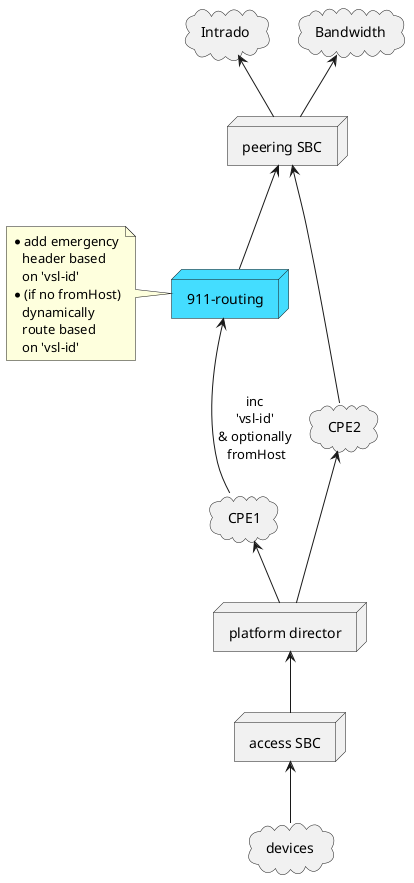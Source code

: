 @startuml

cloud Intrado as i
cloud Bandwidth as bw
node "peering SBC" as sbc
node "911-routing" as r9 #44ddff
cloud CPE1 as cpe1
cloud CPE2 as cpe2
node "access SBC" as asbc
node "platform director" as pd
cloud "devices" as d


i <-- sbc
bw <-- sbc
sbc <-- r9
r9 <-- cpe1: inc \n'vsl-id' \n& optionally \nfromHost
'r9 <-- cpe2
sbc <-- cpe2
cpe1 <-- pd
cpe2 <-- pd
pd <-- asbc
asbc <-- d
note left of r9
  * add emergency
     header based
     on 'vsl-id'
  * (if no fromHost)
     dynamically
     route based
     on 'vsl-id'
end note

@enduml
